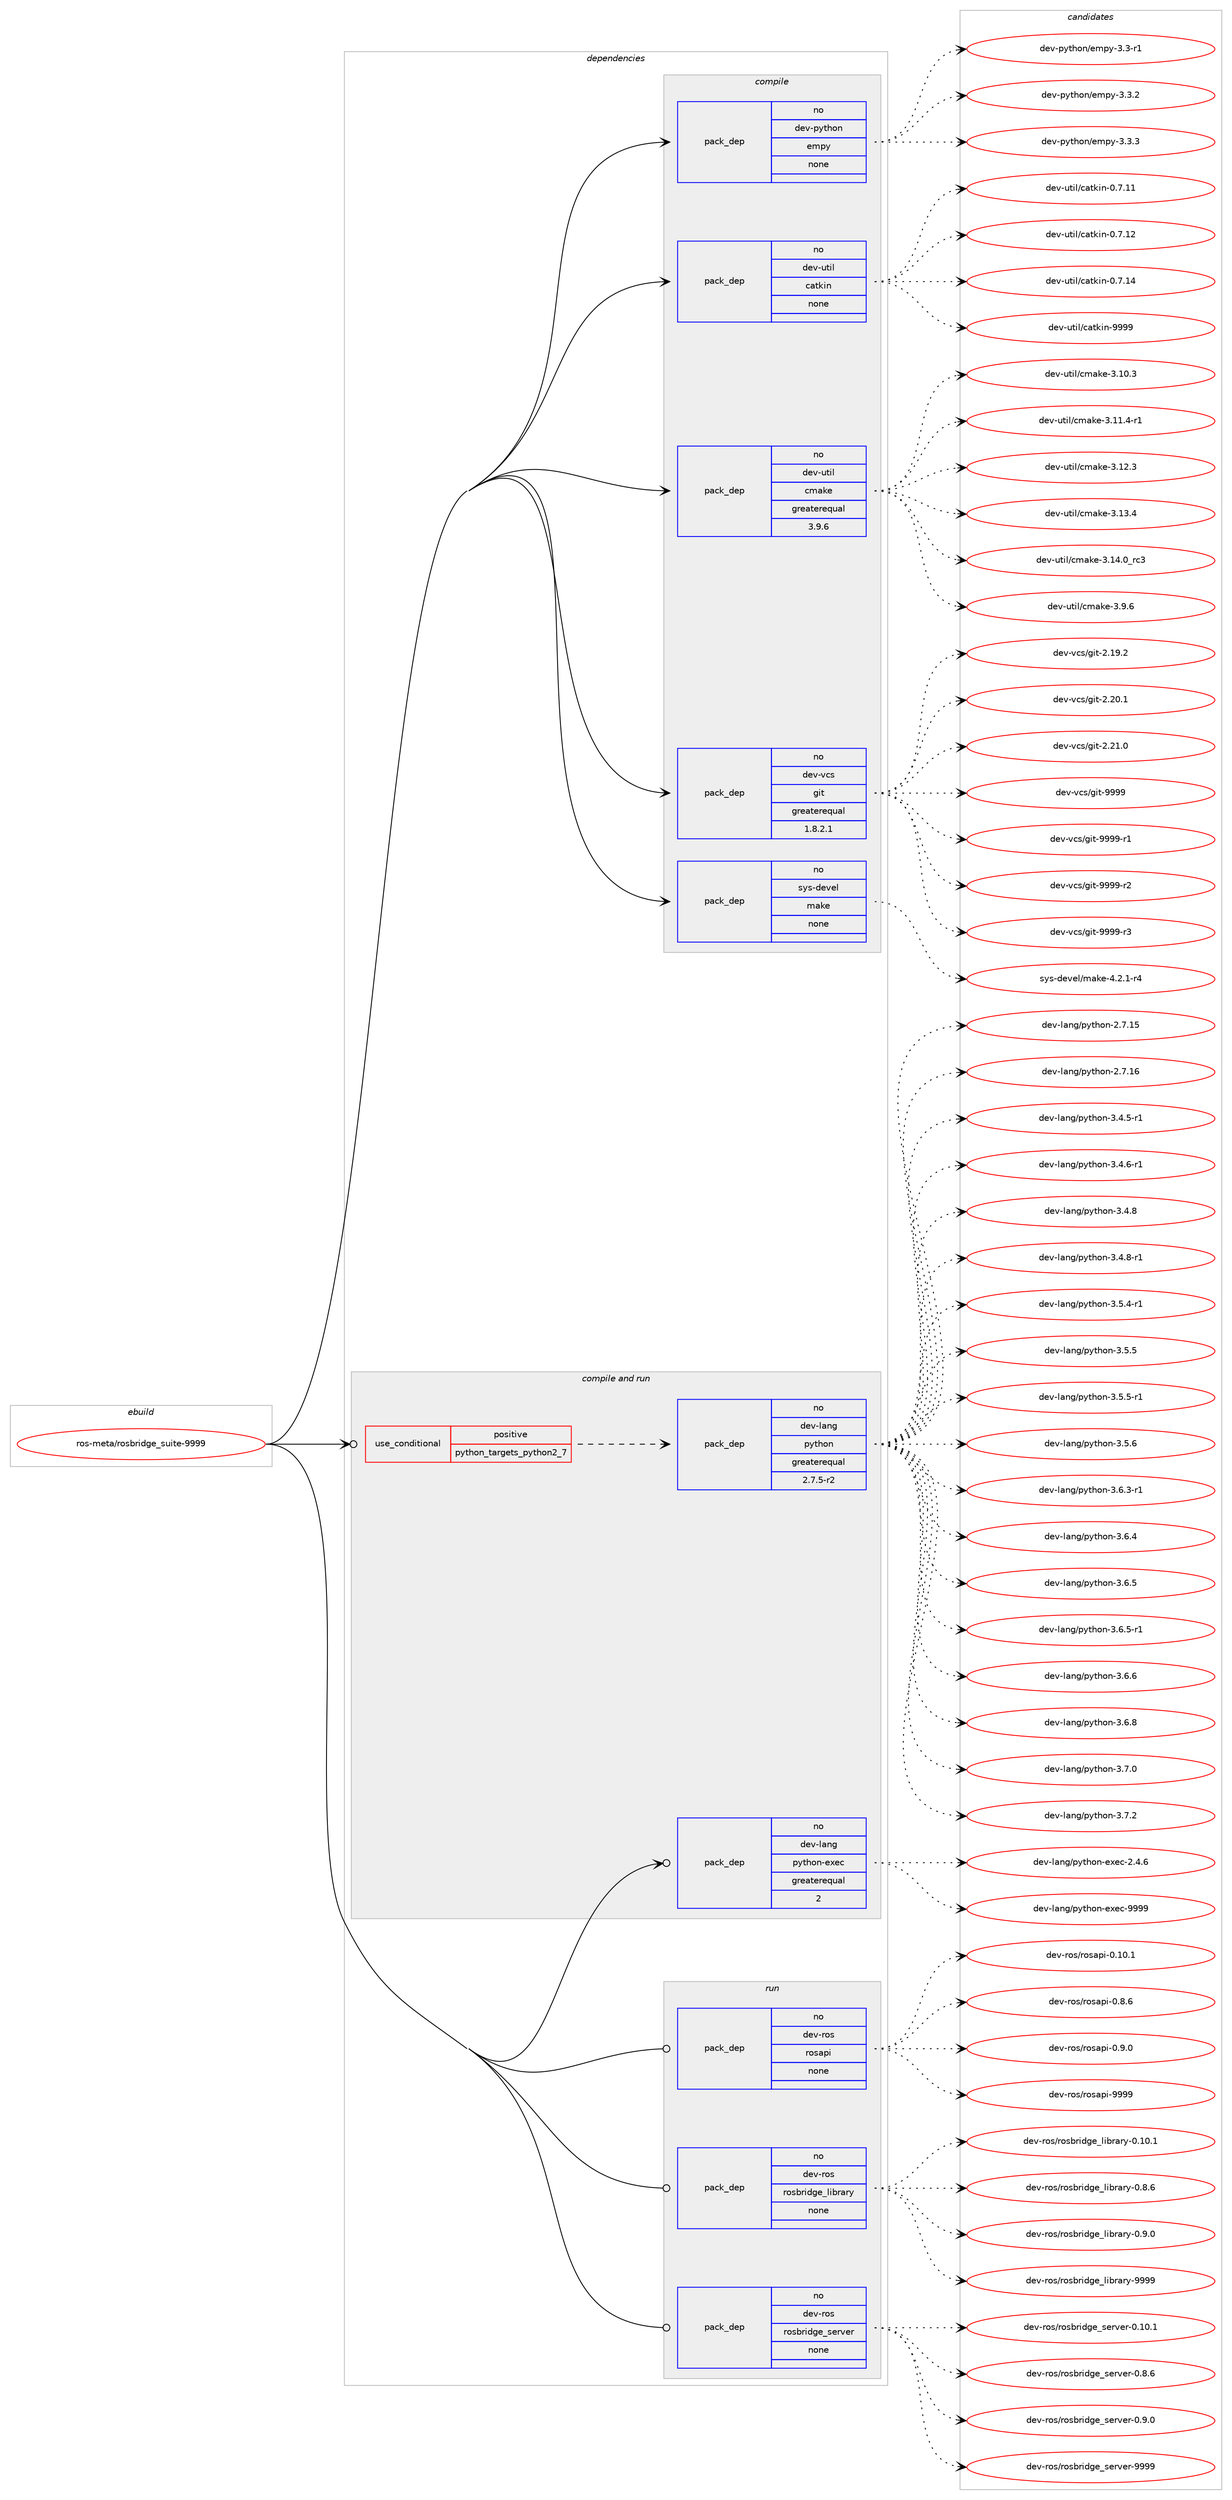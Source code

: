 digraph prolog {

# *************
# Graph options
# *************

newrank=true;
concentrate=true;
compound=true;
graph [rankdir=LR,fontname=Helvetica,fontsize=10,ranksep=1.5];#, ranksep=2.5, nodesep=0.2];
edge  [arrowhead=vee];
node  [fontname=Helvetica,fontsize=10];

# **********
# The ebuild
# **********

subgraph cluster_leftcol {
color=gray;
rank=same;
label=<<i>ebuild</i>>;
id [label="ros-meta/rosbridge_suite-9999", color=red, width=4, href="../ros-meta/rosbridge_suite-9999.svg"];
}

# ****************
# The dependencies
# ****************

subgraph cluster_midcol {
color=gray;
label=<<i>dependencies</i>>;
subgraph cluster_compile {
fillcolor="#eeeeee";
style=filled;
label=<<i>compile</i>>;
subgraph pack1204928 {
dependency1684279 [label=<<TABLE BORDER="0" CELLBORDER="1" CELLSPACING="0" CELLPADDING="4" WIDTH="220"><TR><TD ROWSPAN="6" CELLPADDING="30">pack_dep</TD></TR><TR><TD WIDTH="110">no</TD></TR><TR><TD>dev-python</TD></TR><TR><TD>empy</TD></TR><TR><TD>none</TD></TR><TR><TD></TD></TR></TABLE>>, shape=none, color=blue];
}
id:e -> dependency1684279:w [weight=20,style="solid",arrowhead="vee"];
subgraph pack1204929 {
dependency1684280 [label=<<TABLE BORDER="0" CELLBORDER="1" CELLSPACING="0" CELLPADDING="4" WIDTH="220"><TR><TD ROWSPAN="6" CELLPADDING="30">pack_dep</TD></TR><TR><TD WIDTH="110">no</TD></TR><TR><TD>dev-util</TD></TR><TR><TD>catkin</TD></TR><TR><TD>none</TD></TR><TR><TD></TD></TR></TABLE>>, shape=none, color=blue];
}
id:e -> dependency1684280:w [weight=20,style="solid",arrowhead="vee"];
subgraph pack1204930 {
dependency1684281 [label=<<TABLE BORDER="0" CELLBORDER="1" CELLSPACING="0" CELLPADDING="4" WIDTH="220"><TR><TD ROWSPAN="6" CELLPADDING="30">pack_dep</TD></TR><TR><TD WIDTH="110">no</TD></TR><TR><TD>dev-util</TD></TR><TR><TD>cmake</TD></TR><TR><TD>greaterequal</TD></TR><TR><TD>3.9.6</TD></TR></TABLE>>, shape=none, color=blue];
}
id:e -> dependency1684281:w [weight=20,style="solid",arrowhead="vee"];
subgraph pack1204931 {
dependency1684282 [label=<<TABLE BORDER="0" CELLBORDER="1" CELLSPACING="0" CELLPADDING="4" WIDTH="220"><TR><TD ROWSPAN="6" CELLPADDING="30">pack_dep</TD></TR><TR><TD WIDTH="110">no</TD></TR><TR><TD>dev-vcs</TD></TR><TR><TD>git</TD></TR><TR><TD>greaterequal</TD></TR><TR><TD>1.8.2.1</TD></TR></TABLE>>, shape=none, color=blue];
}
id:e -> dependency1684282:w [weight=20,style="solid",arrowhead="vee"];
subgraph pack1204932 {
dependency1684283 [label=<<TABLE BORDER="0" CELLBORDER="1" CELLSPACING="0" CELLPADDING="4" WIDTH="220"><TR><TD ROWSPAN="6" CELLPADDING="30">pack_dep</TD></TR><TR><TD WIDTH="110">no</TD></TR><TR><TD>sys-devel</TD></TR><TR><TD>make</TD></TR><TR><TD>none</TD></TR><TR><TD></TD></TR></TABLE>>, shape=none, color=blue];
}
id:e -> dependency1684283:w [weight=20,style="solid",arrowhead="vee"];
}
subgraph cluster_compileandrun {
fillcolor="#eeeeee";
style=filled;
label=<<i>compile and run</i>>;
subgraph cond451822 {
dependency1684284 [label=<<TABLE BORDER="0" CELLBORDER="1" CELLSPACING="0" CELLPADDING="4"><TR><TD ROWSPAN="3" CELLPADDING="10">use_conditional</TD></TR><TR><TD>positive</TD></TR><TR><TD>python_targets_python2_7</TD></TR></TABLE>>, shape=none, color=red];
subgraph pack1204933 {
dependency1684285 [label=<<TABLE BORDER="0" CELLBORDER="1" CELLSPACING="0" CELLPADDING="4" WIDTH="220"><TR><TD ROWSPAN="6" CELLPADDING="30">pack_dep</TD></TR><TR><TD WIDTH="110">no</TD></TR><TR><TD>dev-lang</TD></TR><TR><TD>python</TD></TR><TR><TD>greaterequal</TD></TR><TR><TD>2.7.5-r2</TD></TR></TABLE>>, shape=none, color=blue];
}
dependency1684284:e -> dependency1684285:w [weight=20,style="dashed",arrowhead="vee"];
}
id:e -> dependency1684284:w [weight=20,style="solid",arrowhead="odotvee"];
subgraph pack1204934 {
dependency1684286 [label=<<TABLE BORDER="0" CELLBORDER="1" CELLSPACING="0" CELLPADDING="4" WIDTH="220"><TR><TD ROWSPAN="6" CELLPADDING="30">pack_dep</TD></TR><TR><TD WIDTH="110">no</TD></TR><TR><TD>dev-lang</TD></TR><TR><TD>python-exec</TD></TR><TR><TD>greaterequal</TD></TR><TR><TD>2</TD></TR></TABLE>>, shape=none, color=blue];
}
id:e -> dependency1684286:w [weight=20,style="solid",arrowhead="odotvee"];
}
subgraph cluster_run {
fillcolor="#eeeeee";
style=filled;
label=<<i>run</i>>;
subgraph pack1204935 {
dependency1684287 [label=<<TABLE BORDER="0" CELLBORDER="1" CELLSPACING="0" CELLPADDING="4" WIDTH="220"><TR><TD ROWSPAN="6" CELLPADDING="30">pack_dep</TD></TR><TR><TD WIDTH="110">no</TD></TR><TR><TD>dev-ros</TD></TR><TR><TD>rosapi</TD></TR><TR><TD>none</TD></TR><TR><TD></TD></TR></TABLE>>, shape=none, color=blue];
}
id:e -> dependency1684287:w [weight=20,style="solid",arrowhead="odot"];
subgraph pack1204936 {
dependency1684288 [label=<<TABLE BORDER="0" CELLBORDER="1" CELLSPACING="0" CELLPADDING="4" WIDTH="220"><TR><TD ROWSPAN="6" CELLPADDING="30">pack_dep</TD></TR><TR><TD WIDTH="110">no</TD></TR><TR><TD>dev-ros</TD></TR><TR><TD>rosbridge_library</TD></TR><TR><TD>none</TD></TR><TR><TD></TD></TR></TABLE>>, shape=none, color=blue];
}
id:e -> dependency1684288:w [weight=20,style="solid",arrowhead="odot"];
subgraph pack1204937 {
dependency1684289 [label=<<TABLE BORDER="0" CELLBORDER="1" CELLSPACING="0" CELLPADDING="4" WIDTH="220"><TR><TD ROWSPAN="6" CELLPADDING="30">pack_dep</TD></TR><TR><TD WIDTH="110">no</TD></TR><TR><TD>dev-ros</TD></TR><TR><TD>rosbridge_server</TD></TR><TR><TD>none</TD></TR><TR><TD></TD></TR></TABLE>>, shape=none, color=blue];
}
id:e -> dependency1684289:w [weight=20,style="solid",arrowhead="odot"];
}
}

# **************
# The candidates
# **************

subgraph cluster_choices {
rank=same;
color=gray;
label=<<i>candidates</i>>;

subgraph choice1204928 {
color=black;
nodesep=1;
choice1001011184511212111610411111047101109112121455146514511449 [label="dev-python/empy-3.3-r1", color=red, width=4,href="../dev-python/empy-3.3-r1.svg"];
choice1001011184511212111610411111047101109112121455146514650 [label="dev-python/empy-3.3.2", color=red, width=4,href="../dev-python/empy-3.3.2.svg"];
choice1001011184511212111610411111047101109112121455146514651 [label="dev-python/empy-3.3.3", color=red, width=4,href="../dev-python/empy-3.3.3.svg"];
dependency1684279:e -> choice1001011184511212111610411111047101109112121455146514511449:w [style=dotted,weight="100"];
dependency1684279:e -> choice1001011184511212111610411111047101109112121455146514650:w [style=dotted,weight="100"];
dependency1684279:e -> choice1001011184511212111610411111047101109112121455146514651:w [style=dotted,weight="100"];
}
subgraph choice1204929 {
color=black;
nodesep=1;
choice1001011184511711610510847999711610710511045484655464949 [label="dev-util/catkin-0.7.11", color=red, width=4,href="../dev-util/catkin-0.7.11.svg"];
choice1001011184511711610510847999711610710511045484655464950 [label="dev-util/catkin-0.7.12", color=red, width=4,href="../dev-util/catkin-0.7.12.svg"];
choice1001011184511711610510847999711610710511045484655464952 [label="dev-util/catkin-0.7.14", color=red, width=4,href="../dev-util/catkin-0.7.14.svg"];
choice100101118451171161051084799971161071051104557575757 [label="dev-util/catkin-9999", color=red, width=4,href="../dev-util/catkin-9999.svg"];
dependency1684280:e -> choice1001011184511711610510847999711610710511045484655464949:w [style=dotted,weight="100"];
dependency1684280:e -> choice1001011184511711610510847999711610710511045484655464950:w [style=dotted,weight="100"];
dependency1684280:e -> choice1001011184511711610510847999711610710511045484655464952:w [style=dotted,weight="100"];
dependency1684280:e -> choice100101118451171161051084799971161071051104557575757:w [style=dotted,weight="100"];
}
subgraph choice1204930 {
color=black;
nodesep=1;
choice1001011184511711610510847991099710710145514649484651 [label="dev-util/cmake-3.10.3", color=red, width=4,href="../dev-util/cmake-3.10.3.svg"];
choice10010111845117116105108479910997107101455146494946524511449 [label="dev-util/cmake-3.11.4-r1", color=red, width=4,href="../dev-util/cmake-3.11.4-r1.svg"];
choice1001011184511711610510847991099710710145514649504651 [label="dev-util/cmake-3.12.3", color=red, width=4,href="../dev-util/cmake-3.12.3.svg"];
choice1001011184511711610510847991099710710145514649514652 [label="dev-util/cmake-3.13.4", color=red, width=4,href="../dev-util/cmake-3.13.4.svg"];
choice1001011184511711610510847991099710710145514649524648951149951 [label="dev-util/cmake-3.14.0_rc3", color=red, width=4,href="../dev-util/cmake-3.14.0_rc3.svg"];
choice10010111845117116105108479910997107101455146574654 [label="dev-util/cmake-3.9.6", color=red, width=4,href="../dev-util/cmake-3.9.6.svg"];
dependency1684281:e -> choice1001011184511711610510847991099710710145514649484651:w [style=dotted,weight="100"];
dependency1684281:e -> choice10010111845117116105108479910997107101455146494946524511449:w [style=dotted,weight="100"];
dependency1684281:e -> choice1001011184511711610510847991099710710145514649504651:w [style=dotted,weight="100"];
dependency1684281:e -> choice1001011184511711610510847991099710710145514649514652:w [style=dotted,weight="100"];
dependency1684281:e -> choice1001011184511711610510847991099710710145514649524648951149951:w [style=dotted,weight="100"];
dependency1684281:e -> choice10010111845117116105108479910997107101455146574654:w [style=dotted,weight="100"];
}
subgraph choice1204931 {
color=black;
nodesep=1;
choice10010111845118991154710310511645504649574650 [label="dev-vcs/git-2.19.2", color=red, width=4,href="../dev-vcs/git-2.19.2.svg"];
choice10010111845118991154710310511645504650484649 [label="dev-vcs/git-2.20.1", color=red, width=4,href="../dev-vcs/git-2.20.1.svg"];
choice10010111845118991154710310511645504650494648 [label="dev-vcs/git-2.21.0", color=red, width=4,href="../dev-vcs/git-2.21.0.svg"];
choice1001011184511899115471031051164557575757 [label="dev-vcs/git-9999", color=red, width=4,href="../dev-vcs/git-9999.svg"];
choice10010111845118991154710310511645575757574511449 [label="dev-vcs/git-9999-r1", color=red, width=4,href="../dev-vcs/git-9999-r1.svg"];
choice10010111845118991154710310511645575757574511450 [label="dev-vcs/git-9999-r2", color=red, width=4,href="../dev-vcs/git-9999-r2.svg"];
choice10010111845118991154710310511645575757574511451 [label="dev-vcs/git-9999-r3", color=red, width=4,href="../dev-vcs/git-9999-r3.svg"];
dependency1684282:e -> choice10010111845118991154710310511645504649574650:w [style=dotted,weight="100"];
dependency1684282:e -> choice10010111845118991154710310511645504650484649:w [style=dotted,weight="100"];
dependency1684282:e -> choice10010111845118991154710310511645504650494648:w [style=dotted,weight="100"];
dependency1684282:e -> choice1001011184511899115471031051164557575757:w [style=dotted,weight="100"];
dependency1684282:e -> choice10010111845118991154710310511645575757574511449:w [style=dotted,weight="100"];
dependency1684282:e -> choice10010111845118991154710310511645575757574511450:w [style=dotted,weight="100"];
dependency1684282:e -> choice10010111845118991154710310511645575757574511451:w [style=dotted,weight="100"];
}
subgraph choice1204932 {
color=black;
nodesep=1;
choice1151211154510010111810110847109971071014552465046494511452 [label="sys-devel/make-4.2.1-r4", color=red, width=4,href="../sys-devel/make-4.2.1-r4.svg"];
dependency1684283:e -> choice1151211154510010111810110847109971071014552465046494511452:w [style=dotted,weight="100"];
}
subgraph choice1204933 {
color=black;
nodesep=1;
choice10010111845108971101034711212111610411111045504655464953 [label="dev-lang/python-2.7.15", color=red, width=4,href="../dev-lang/python-2.7.15.svg"];
choice10010111845108971101034711212111610411111045504655464954 [label="dev-lang/python-2.7.16", color=red, width=4,href="../dev-lang/python-2.7.16.svg"];
choice1001011184510897110103471121211161041111104551465246534511449 [label="dev-lang/python-3.4.5-r1", color=red, width=4,href="../dev-lang/python-3.4.5-r1.svg"];
choice1001011184510897110103471121211161041111104551465246544511449 [label="dev-lang/python-3.4.6-r1", color=red, width=4,href="../dev-lang/python-3.4.6-r1.svg"];
choice100101118451089711010347112121116104111110455146524656 [label="dev-lang/python-3.4.8", color=red, width=4,href="../dev-lang/python-3.4.8.svg"];
choice1001011184510897110103471121211161041111104551465246564511449 [label="dev-lang/python-3.4.8-r1", color=red, width=4,href="../dev-lang/python-3.4.8-r1.svg"];
choice1001011184510897110103471121211161041111104551465346524511449 [label="dev-lang/python-3.5.4-r1", color=red, width=4,href="../dev-lang/python-3.5.4-r1.svg"];
choice100101118451089711010347112121116104111110455146534653 [label="dev-lang/python-3.5.5", color=red, width=4,href="../dev-lang/python-3.5.5.svg"];
choice1001011184510897110103471121211161041111104551465346534511449 [label="dev-lang/python-3.5.5-r1", color=red, width=4,href="../dev-lang/python-3.5.5-r1.svg"];
choice100101118451089711010347112121116104111110455146534654 [label="dev-lang/python-3.5.6", color=red, width=4,href="../dev-lang/python-3.5.6.svg"];
choice1001011184510897110103471121211161041111104551465446514511449 [label="dev-lang/python-3.6.3-r1", color=red, width=4,href="../dev-lang/python-3.6.3-r1.svg"];
choice100101118451089711010347112121116104111110455146544652 [label="dev-lang/python-3.6.4", color=red, width=4,href="../dev-lang/python-3.6.4.svg"];
choice100101118451089711010347112121116104111110455146544653 [label="dev-lang/python-3.6.5", color=red, width=4,href="../dev-lang/python-3.6.5.svg"];
choice1001011184510897110103471121211161041111104551465446534511449 [label="dev-lang/python-3.6.5-r1", color=red, width=4,href="../dev-lang/python-3.6.5-r1.svg"];
choice100101118451089711010347112121116104111110455146544654 [label="dev-lang/python-3.6.6", color=red, width=4,href="../dev-lang/python-3.6.6.svg"];
choice100101118451089711010347112121116104111110455146544656 [label="dev-lang/python-3.6.8", color=red, width=4,href="../dev-lang/python-3.6.8.svg"];
choice100101118451089711010347112121116104111110455146554648 [label="dev-lang/python-3.7.0", color=red, width=4,href="../dev-lang/python-3.7.0.svg"];
choice100101118451089711010347112121116104111110455146554650 [label="dev-lang/python-3.7.2", color=red, width=4,href="../dev-lang/python-3.7.2.svg"];
dependency1684285:e -> choice10010111845108971101034711212111610411111045504655464953:w [style=dotted,weight="100"];
dependency1684285:e -> choice10010111845108971101034711212111610411111045504655464954:w [style=dotted,weight="100"];
dependency1684285:e -> choice1001011184510897110103471121211161041111104551465246534511449:w [style=dotted,weight="100"];
dependency1684285:e -> choice1001011184510897110103471121211161041111104551465246544511449:w [style=dotted,weight="100"];
dependency1684285:e -> choice100101118451089711010347112121116104111110455146524656:w [style=dotted,weight="100"];
dependency1684285:e -> choice1001011184510897110103471121211161041111104551465246564511449:w [style=dotted,weight="100"];
dependency1684285:e -> choice1001011184510897110103471121211161041111104551465346524511449:w [style=dotted,weight="100"];
dependency1684285:e -> choice100101118451089711010347112121116104111110455146534653:w [style=dotted,weight="100"];
dependency1684285:e -> choice1001011184510897110103471121211161041111104551465346534511449:w [style=dotted,weight="100"];
dependency1684285:e -> choice100101118451089711010347112121116104111110455146534654:w [style=dotted,weight="100"];
dependency1684285:e -> choice1001011184510897110103471121211161041111104551465446514511449:w [style=dotted,weight="100"];
dependency1684285:e -> choice100101118451089711010347112121116104111110455146544652:w [style=dotted,weight="100"];
dependency1684285:e -> choice100101118451089711010347112121116104111110455146544653:w [style=dotted,weight="100"];
dependency1684285:e -> choice1001011184510897110103471121211161041111104551465446534511449:w [style=dotted,weight="100"];
dependency1684285:e -> choice100101118451089711010347112121116104111110455146544654:w [style=dotted,weight="100"];
dependency1684285:e -> choice100101118451089711010347112121116104111110455146544656:w [style=dotted,weight="100"];
dependency1684285:e -> choice100101118451089711010347112121116104111110455146554648:w [style=dotted,weight="100"];
dependency1684285:e -> choice100101118451089711010347112121116104111110455146554650:w [style=dotted,weight="100"];
}
subgraph choice1204934 {
color=black;
nodesep=1;
choice1001011184510897110103471121211161041111104510112010199455046524654 [label="dev-lang/python-exec-2.4.6", color=red, width=4,href="../dev-lang/python-exec-2.4.6.svg"];
choice10010111845108971101034711212111610411111045101120101994557575757 [label="dev-lang/python-exec-9999", color=red, width=4,href="../dev-lang/python-exec-9999.svg"];
dependency1684286:e -> choice1001011184510897110103471121211161041111104510112010199455046524654:w [style=dotted,weight="100"];
dependency1684286:e -> choice10010111845108971101034711212111610411111045101120101994557575757:w [style=dotted,weight="100"];
}
subgraph choice1204935 {
color=black;
nodesep=1;
choice10010111845114111115471141111159711210545484649484649 [label="dev-ros/rosapi-0.10.1", color=red, width=4,href="../dev-ros/rosapi-0.10.1.svg"];
choice100101118451141111154711411111597112105454846564654 [label="dev-ros/rosapi-0.8.6", color=red, width=4,href="../dev-ros/rosapi-0.8.6.svg"];
choice100101118451141111154711411111597112105454846574648 [label="dev-ros/rosapi-0.9.0", color=red, width=4,href="../dev-ros/rosapi-0.9.0.svg"];
choice1001011184511411111547114111115971121054557575757 [label="dev-ros/rosapi-9999", color=red, width=4,href="../dev-ros/rosapi-9999.svg"];
dependency1684287:e -> choice10010111845114111115471141111159711210545484649484649:w [style=dotted,weight="100"];
dependency1684287:e -> choice100101118451141111154711411111597112105454846564654:w [style=dotted,weight="100"];
dependency1684287:e -> choice100101118451141111154711411111597112105454846574648:w [style=dotted,weight="100"];
dependency1684287:e -> choice1001011184511411111547114111115971121054557575757:w [style=dotted,weight="100"];
}
subgraph choice1204936 {
color=black;
nodesep=1;
choice10010111845114111115471141111159811410510010310195108105981149711412145484649484649 [label="dev-ros/rosbridge_library-0.10.1", color=red, width=4,href="../dev-ros/rosbridge_library-0.10.1.svg"];
choice100101118451141111154711411111598114105100103101951081059811497114121454846564654 [label="dev-ros/rosbridge_library-0.8.6", color=red, width=4,href="../dev-ros/rosbridge_library-0.8.6.svg"];
choice100101118451141111154711411111598114105100103101951081059811497114121454846574648 [label="dev-ros/rosbridge_library-0.9.0", color=red, width=4,href="../dev-ros/rosbridge_library-0.9.0.svg"];
choice1001011184511411111547114111115981141051001031019510810598114971141214557575757 [label="dev-ros/rosbridge_library-9999", color=red, width=4,href="../dev-ros/rosbridge_library-9999.svg"];
dependency1684288:e -> choice10010111845114111115471141111159811410510010310195108105981149711412145484649484649:w [style=dotted,weight="100"];
dependency1684288:e -> choice100101118451141111154711411111598114105100103101951081059811497114121454846564654:w [style=dotted,weight="100"];
dependency1684288:e -> choice100101118451141111154711411111598114105100103101951081059811497114121454846574648:w [style=dotted,weight="100"];
dependency1684288:e -> choice1001011184511411111547114111115981141051001031019510810598114971141214557575757:w [style=dotted,weight="100"];
}
subgraph choice1204937 {
color=black;
nodesep=1;
choice1001011184511411111547114111115981141051001031019511510111411810111445484649484649 [label="dev-ros/rosbridge_server-0.10.1", color=red, width=4,href="../dev-ros/rosbridge_server-0.10.1.svg"];
choice10010111845114111115471141111159811410510010310195115101114118101114454846564654 [label="dev-ros/rosbridge_server-0.8.6", color=red, width=4,href="../dev-ros/rosbridge_server-0.8.6.svg"];
choice10010111845114111115471141111159811410510010310195115101114118101114454846574648 [label="dev-ros/rosbridge_server-0.9.0", color=red, width=4,href="../dev-ros/rosbridge_server-0.9.0.svg"];
choice100101118451141111154711411111598114105100103101951151011141181011144557575757 [label="dev-ros/rosbridge_server-9999", color=red, width=4,href="../dev-ros/rosbridge_server-9999.svg"];
dependency1684289:e -> choice1001011184511411111547114111115981141051001031019511510111411810111445484649484649:w [style=dotted,weight="100"];
dependency1684289:e -> choice10010111845114111115471141111159811410510010310195115101114118101114454846564654:w [style=dotted,weight="100"];
dependency1684289:e -> choice10010111845114111115471141111159811410510010310195115101114118101114454846574648:w [style=dotted,weight="100"];
dependency1684289:e -> choice100101118451141111154711411111598114105100103101951151011141181011144557575757:w [style=dotted,weight="100"];
}
}

}
